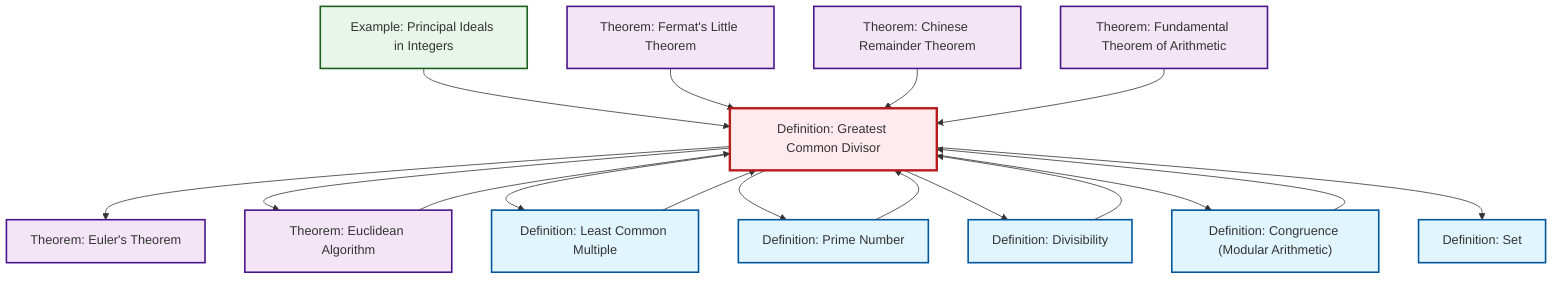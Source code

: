 graph TD
    classDef definition fill:#e1f5fe,stroke:#01579b,stroke-width:2px
    classDef theorem fill:#f3e5f5,stroke:#4a148c,stroke-width:2px
    classDef axiom fill:#fff3e0,stroke:#e65100,stroke-width:2px
    classDef example fill:#e8f5e9,stroke:#1b5e20,stroke-width:2px
    classDef current fill:#ffebee,stroke:#b71c1c,stroke-width:3px
    thm-fermat-little["Theorem: Fermat's Little Theorem"]:::theorem
    def-lcm["Definition: Least Common Multiple"]:::definition
    ex-principal-ideal["Example: Principal Ideals in Integers"]:::example
    thm-chinese-remainder["Theorem: Chinese Remainder Theorem"]:::theorem
    def-set["Definition: Set"]:::definition
    thm-euclidean-algorithm["Theorem: Euclidean Algorithm"]:::theorem
    def-gcd["Definition: Greatest Common Divisor"]:::definition
    def-prime["Definition: Prime Number"]:::definition
    def-divisibility["Definition: Divisibility"]:::definition
    thm-euler["Theorem: Euler's Theorem"]:::theorem
    thm-fundamental-arithmetic["Theorem: Fundamental Theorem of Arithmetic"]:::theorem
    def-congruence["Definition: Congruence (Modular Arithmetic)"]:::definition
    ex-principal-ideal --> def-gcd
    thm-fermat-little --> def-gcd
    def-divisibility --> def-gcd
    def-gcd --> thm-euler
    thm-euclidean-algorithm --> def-gcd
    thm-chinese-remainder --> def-gcd
    thm-fundamental-arithmetic --> def-gcd
    def-gcd --> thm-euclidean-algorithm
    def-prime --> def-gcd
    def-gcd --> def-lcm
    def-congruence --> def-gcd
    def-gcd --> def-prime
    def-gcd --> def-divisibility
    def-lcm --> def-gcd
    def-gcd --> def-congruence
    def-gcd --> def-set
    class def-gcd current